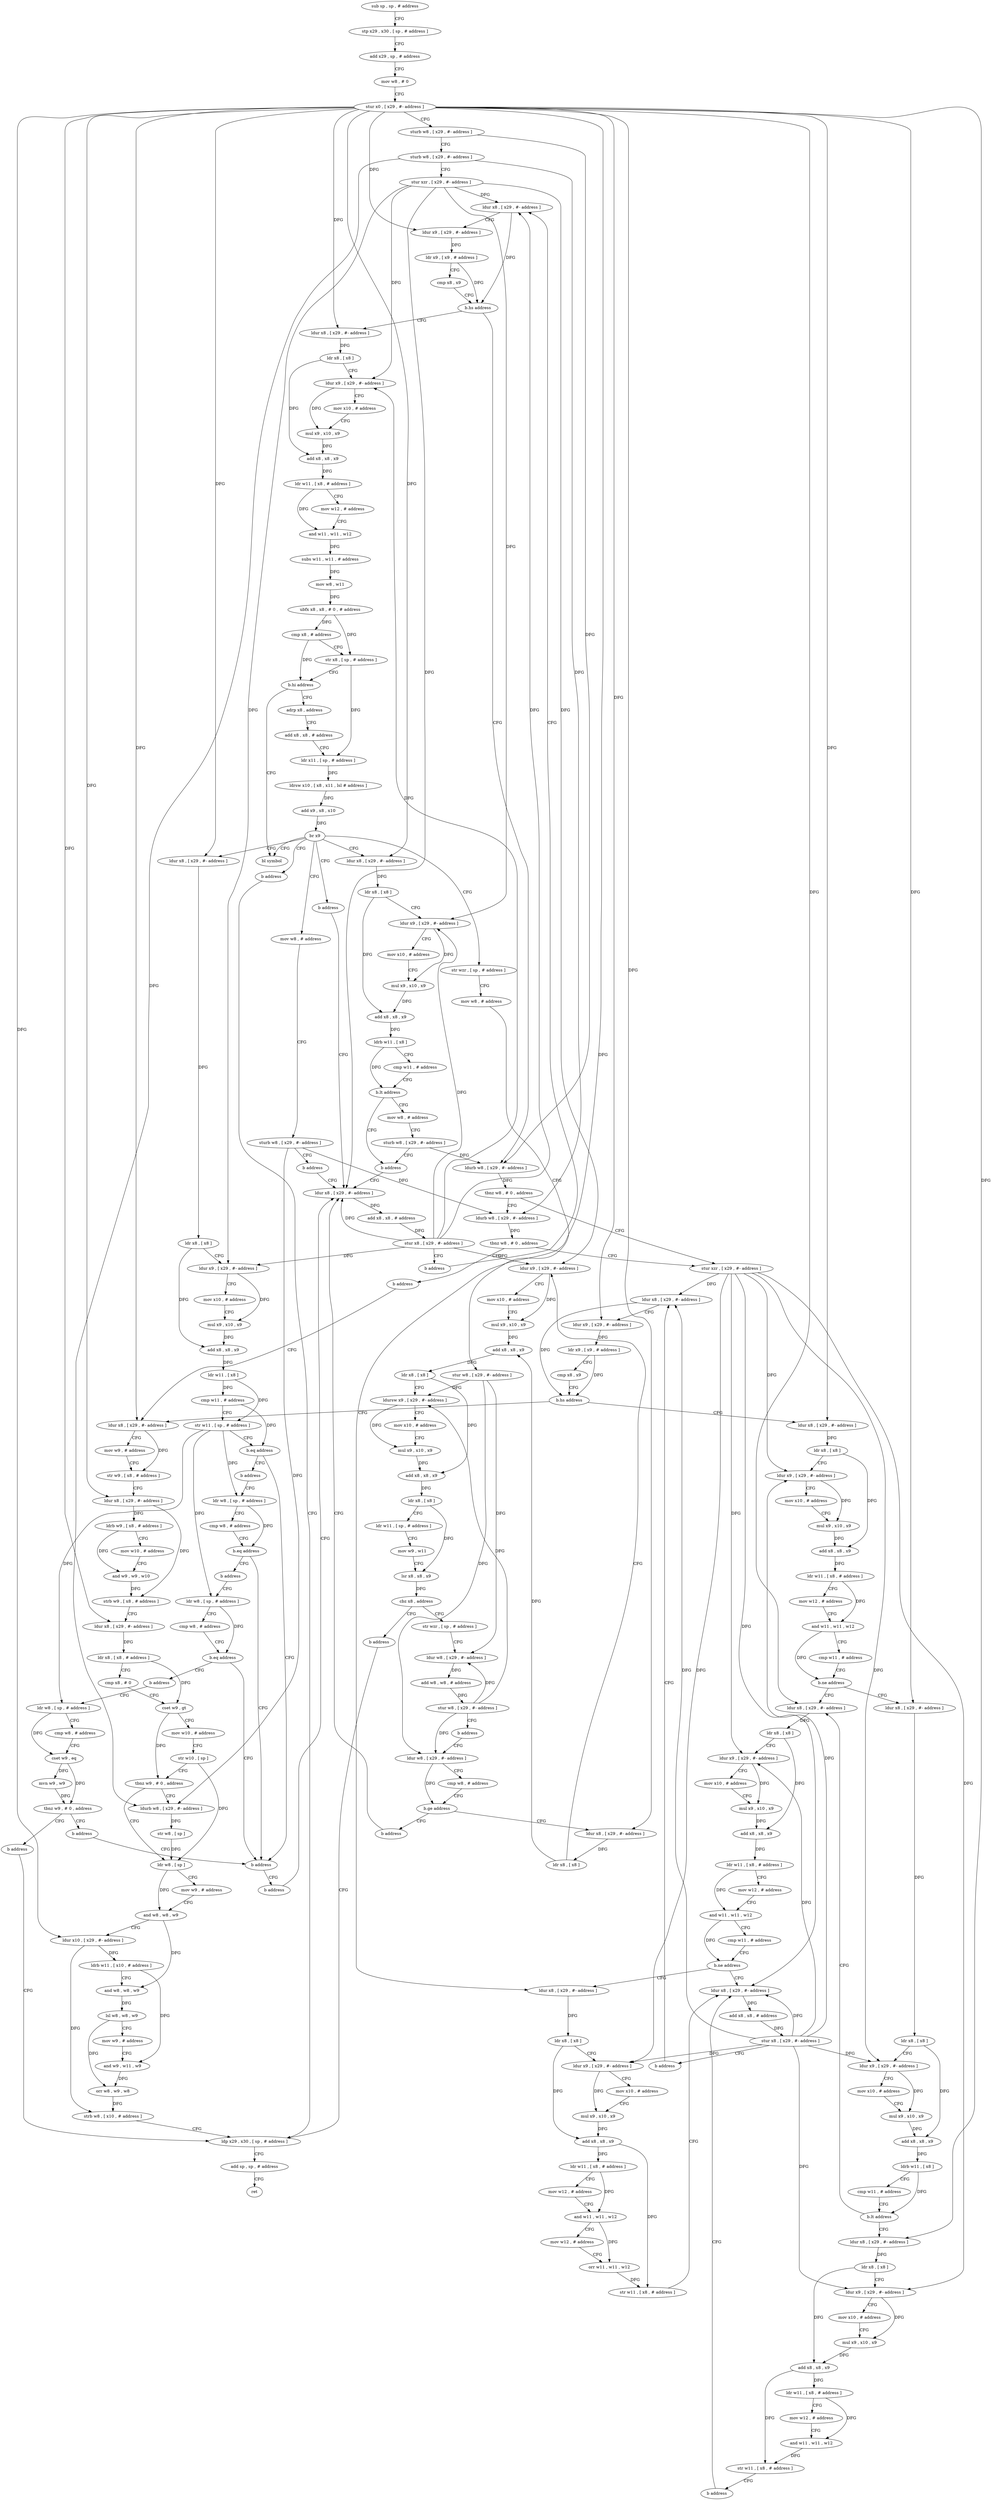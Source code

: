 digraph "func" {
"4239704" [label = "sub sp , sp , # address" ]
"4239708" [label = "stp x29 , x30 , [ sp , # address ]" ]
"4239712" [label = "add x29 , sp , # address" ]
"4239716" [label = "mov w8 , # 0" ]
"4239720" [label = "stur x0 , [ x29 , #- address ]" ]
"4239724" [label = "sturb w8 , [ x29 , #- address ]" ]
"4239728" [label = "sturb w8 , [ x29 , #- address ]" ]
"4239732" [label = "stur xzr , [ x29 , #- address ]" ]
"4239736" [label = "ldur x8 , [ x29 , #- address ]" ]
"4240156" [label = "ldurb w8 , [ x29 , #- address ]" ]
"4240160" [label = "tbnz w8 , # 0 , address" ]
"4240176" [label = "stur xzr , [ x29 , #- address ]" ]
"4240164" [label = "ldurb w8 , [ x29 , #- address ]" ]
"4239756" [label = "ldur x8 , [ x29 , #- address ]" ]
"4239760" [label = "ldr x8 , [ x8 ]" ]
"4239764" [label = "ldur x9 , [ x29 , #- address ]" ]
"4239768" [label = "mov x10 , # address" ]
"4239772" [label = "mul x9 , x10 , x9" ]
"4239776" [label = "add x8 , x8 , x9" ]
"4239780" [label = "ldr w11 , [ x8 , # address ]" ]
"4239784" [label = "mov w12 , # address" ]
"4239788" [label = "and w11 , w11 , w12" ]
"4239792" [label = "subs w11 , w11 , # address" ]
"4239796" [label = "mov w8 , w11" ]
"4239800" [label = "ubfx x8 , x8 , # 0 , # address" ]
"4239804" [label = "cmp x8 , # address" ]
"4239808" [label = "str x8 , [ sp , # address ]" ]
"4239812" [label = "b.hi address" ]
"4240136" [label = "bl symbol" ]
"4239816" [label = "adrp x8 , address" ]
"4240180" [label = "ldur x8 , [ x29 , #- address ]" ]
"4240168" [label = "tbnz w8 , # 0 , address" ]
"4240172" [label = "b address" ]
"4239820" [label = "add x8 , x8 , # address" ]
"4239824" [label = "ldr x11 , [ sp , # address ]" ]
"4239828" [label = "ldrsw x10 , [ x8 , x11 , lsl # address ]" ]
"4239832" [label = "add x9 , x8 , x10" ]
"4239836" [label = "br x9" ]
"4239840" [label = "ldur x8 , [ x29 , #- address ]" ]
"4239888" [label = "ldur x8 , [ x29 , #- address ]" ]
"4240000" [label = "mov w8 , # address" ]
"4240012" [label = "b address" ]
"4240016" [label = "b address" ]
"4240020" [label = "str wzr , [ sp , # address ]" ]
"4240432" [label = "ldur x8 , [ x29 , #- address ]" ]
"4240436" [label = "mov w9 , # address" ]
"4240440" [label = "str w9 , [ x8 , # address ]" ]
"4240444" [label = "ldur x8 , [ x29 , #- address ]" ]
"4240448" [label = "ldrb w9 , [ x8 , # address ]" ]
"4240452" [label = "mov w10 , # address" ]
"4240456" [label = "and w9 , w9 , w10" ]
"4240460" [label = "strb w9 , [ x8 , # address ]" ]
"4240464" [label = "ldur x8 , [ x29 , #- address ]" ]
"4240468" [label = "ldr x8 , [ x8 , # address ]" ]
"4240472" [label = "cmp x8 , # 0" ]
"4240476" [label = "cset w9 , gt" ]
"4240480" [label = "mov w10 , # address" ]
"4240484" [label = "str w10 , [ sp ]" ]
"4240488" [label = "tbnz w9 , # 0 , address" ]
"4240500" [label = "ldr w8 , [ sp ]" ]
"4240492" [label = "ldurb w8 , [ x29 , #- address ]" ]
"4240200" [label = "ldur x8 , [ x29 , #- address ]" ]
"4240204" [label = "ldr x8 , [ x8 ]" ]
"4240208" [label = "ldur x9 , [ x29 , #- address ]" ]
"4240212" [label = "mov x10 , # address" ]
"4240216" [label = "mul x9 , x10 , x9" ]
"4240220" [label = "add x8 , x8 , x9" ]
"4240224" [label = "ldr w11 , [ x8 , # address ]" ]
"4240228" [label = "mov w12 , # address" ]
"4240232" [label = "and w11 , w11 , w12" ]
"4240236" [label = "cmp w11 , # address" ]
"4240240" [label = "b.ne address" ]
"4240324" [label = "ldur x8 , [ x29 , #- address ]" ]
"4240244" [label = "ldur x8 , [ x29 , #- address ]" ]
"4239844" [label = "ldr x8 , [ x8 ]" ]
"4239848" [label = "ldur x9 , [ x29 , #- address ]" ]
"4239852" [label = "mov x10 , # address" ]
"4239856" [label = "mul x9 , x10 , x9" ]
"4239860" [label = "add x8 , x8 , x9" ]
"4239864" [label = "ldrb w11 , [ x8 ]" ]
"4239868" [label = "cmp w11 , # address" ]
"4239872" [label = "b.lt address" ]
"4239884" [label = "b address" ]
"4239876" [label = "mov w8 , # address" ]
"4239892" [label = "ldr x8 , [ x8 ]" ]
"4239896" [label = "ldur x9 , [ x29 , #- address ]" ]
"4239900" [label = "mov x10 , # address" ]
"4239904" [label = "mul x9 , x10 , x9" ]
"4239908" [label = "add x8 , x8 , x9" ]
"4239912" [label = "ldr w11 , [ x8 ]" ]
"4239916" [label = "cmp w11 , # address" ]
"4239920" [label = "str w11 , [ sp , # address ]" ]
"4239924" [label = "b.eq address" ]
"4239988" [label = "b address" ]
"4239928" [label = "b address" ]
"4240004" [label = "sturb w8 , [ x29 , #- address ]" ]
"4240008" [label = "b address" ]
"4240140" [label = "ldur x8 , [ x29 , #- address ]" ]
"4240544" [label = "ldp x29 , x30 , [ sp , # address ]" ]
"4240024" [label = "mov w8 , # address" ]
"4240028" [label = "stur w8 , [ x29 , #- address ]" ]
"4240032" [label = "ldur w8 , [ x29 , #- address ]" ]
"4240504" [label = "mov w9 , # address" ]
"4240508" [label = "and w8 , w8 , w9" ]
"4240512" [label = "ldur x10 , [ x29 , #- address ]" ]
"4240516" [label = "ldrb w11 , [ x10 , # address ]" ]
"4240520" [label = "and w8 , w8 , w9" ]
"4240524" [label = "lsl w8 , w8 , w9" ]
"4240528" [label = "mov w9 , # address" ]
"4240532" [label = "and w9 , w11 , w9" ]
"4240536" [label = "orr w8 , w9 , w8" ]
"4240540" [label = "strb w8 , [ x10 , # address ]" ]
"4240496" [label = "str w8 , [ sp ]" ]
"4240328" [label = "ldr x8 , [ x8 ]" ]
"4240332" [label = "ldur x9 , [ x29 , #- address ]" ]
"4240336" [label = "mov x10 , # address" ]
"4240340" [label = "mul x9 , x10 , x9" ]
"4240344" [label = "add x8 , x8 , x9" ]
"4240348" [label = "ldr w11 , [ x8 , # address ]" ]
"4240352" [label = "mov w12 , # address" ]
"4240356" [label = "and w11 , w11 , w12" ]
"4240360" [label = "cmp w11 , # address" ]
"4240364" [label = "b.ne address" ]
"4240416" [label = "ldur x8 , [ x29 , #- address ]" ]
"4240368" [label = "ldur x8 , [ x29 , #- address ]" ]
"4240248" [label = "ldr x8 , [ x8 ]" ]
"4240252" [label = "ldur x9 , [ x29 , #- address ]" ]
"4240256" [label = "mov x10 , # address" ]
"4240260" [label = "mul x9 , x10 , x9" ]
"4240264" [label = "add x8 , x8 , x9" ]
"4240268" [label = "ldrb w11 , [ x8 ]" ]
"4240272" [label = "cmp w11 , # address" ]
"4240276" [label = "b.lt address" ]
"4240280" [label = "ldur x8 , [ x29 , #- address ]" ]
"4239880" [label = "sturb w8 , [ x29 , #- address ]" ]
"4239996" [label = "b address" ]
"4239932" [label = "ldr w8 , [ sp , # address ]" ]
"4240144" [label = "add x8 , x8 , # address" ]
"4240148" [label = "stur x8 , [ x29 , #- address ]" ]
"4240152" [label = "b address" ]
"4240548" [label = "add sp , sp , # address" ]
"4240552" [label = "ret" ]
"4240132" [label = "b address" ]
"4240044" [label = "ldur x8 , [ x29 , #- address ]" ]
"4240048" [label = "ldr x8 , [ x8 ]" ]
"4240052" [label = "ldur x9 , [ x29 , #- address ]" ]
"4240056" [label = "mov x10 , # address" ]
"4240060" [label = "mul x9 , x10 , x9" ]
"4240064" [label = "add x8 , x8 , x9" ]
"4240068" [label = "ldr x8 , [ x8 ]" ]
"4240072" [label = "ldursw x9 , [ x29 , #- address ]" ]
"4240076" [label = "mov x10 , # address" ]
"4240080" [label = "mul x9 , x10 , x9" ]
"4240084" [label = "add x8 , x8 , x9" ]
"4240088" [label = "ldr x8 , [ x8 ]" ]
"4240092" [label = "ldr w11 , [ sp , # address ]" ]
"4240096" [label = "mov w9 , w11" ]
"4240100" [label = "lsr x8 , x8 , x9" ]
"4240104" [label = "cbz x8 , address" ]
"4240112" [label = "str wzr , [ sp , # address ]" ]
"4240108" [label = "b address" ]
"4240420" [label = "add x8 , x8 , # address" ]
"4240424" [label = "stur x8 , [ x29 , #- address ]" ]
"4240428" [label = "b address" ]
"4240372" [label = "ldr x8 , [ x8 ]" ]
"4240376" [label = "ldur x9 , [ x29 , #- address ]" ]
"4240380" [label = "mov x10 , # address" ]
"4240384" [label = "mul x9 , x10 , x9" ]
"4240388" [label = "add x8 , x8 , x9" ]
"4240392" [label = "ldr w11 , [ x8 , # address ]" ]
"4240396" [label = "mov w12 , # address" ]
"4240400" [label = "and w11 , w11 , w12" ]
"4240404" [label = "mov w12 , # address" ]
"4240408" [label = "orr w11 , w11 , w12" ]
"4240412" [label = "str w11 , [ x8 , # address ]" ]
"4240284" [label = "ldr x8 , [ x8 ]" ]
"4240288" [label = "ldur x9 , [ x29 , #- address ]" ]
"4240292" [label = "mov x10 , # address" ]
"4240296" [label = "mul x9 , x10 , x9" ]
"4240300" [label = "add x8 , x8 , x9" ]
"4240304" [label = "ldr w11 , [ x8 , # address ]" ]
"4240308" [label = "mov w12 , # address" ]
"4240312" [label = "and w11 , w11 , w12" ]
"4240316" [label = "str w11 , [ x8 , # address ]" ]
"4240320" [label = "b address" ]
"4239936" [label = "cmp w8 , # address" ]
"4239940" [label = "b.eq address" ]
"4239944" [label = "b address" ]
"4239740" [label = "ldur x9 , [ x29 , #- address ]" ]
"4239744" [label = "ldr x9 , [ x9 , # address ]" ]
"4239748" [label = "cmp x8 , x9" ]
"4239752" [label = "b.hs address" ]
"4240116" [label = "ldur w8 , [ x29 , #- address ]" ]
"4240120" [label = "add w8 , w8 , # address" ]
"4240124" [label = "stur w8 , [ x29 , #- address ]" ]
"4240128" [label = "b address" ]
"4240184" [label = "ldur x9 , [ x29 , #- address ]" ]
"4240188" [label = "ldr x9 , [ x9 , # address ]" ]
"4240192" [label = "cmp x8 , x9" ]
"4240196" [label = "b.hs address" ]
"4239948" [label = "ldr w8 , [ sp , # address ]" ]
"4240036" [label = "cmp w8 , # address" ]
"4240040" [label = "b.ge address" ]
"4239952" [label = "cmp w8 , # address" ]
"4239956" [label = "b.eq address" ]
"4239960" [label = "b address" ]
"4239964" [label = "ldr w8 , [ sp , # address ]" ]
"4239968" [label = "cmp w8 , # address" ]
"4239972" [label = "cset w9 , eq" ]
"4239976" [label = "mvn w9 , w9" ]
"4239980" [label = "tbnz w9 , # 0 , address" ]
"4239992" [label = "b address" ]
"4239984" [label = "b address" ]
"4239704" -> "4239708" [ label = "CFG" ]
"4239708" -> "4239712" [ label = "CFG" ]
"4239712" -> "4239716" [ label = "CFG" ]
"4239716" -> "4239720" [ label = "CFG" ]
"4239720" -> "4239724" [ label = "CFG" ]
"4239720" -> "4239740" [ label = "DFG" ]
"4239720" -> "4239756" [ label = "DFG" ]
"4239720" -> "4240184" [ label = "DFG" ]
"4239720" -> "4239840" [ label = "DFG" ]
"4239720" -> "4239888" [ label = "DFG" ]
"4239720" -> "4240432" [ label = "DFG" ]
"4239720" -> "4240444" [ label = "DFG" ]
"4239720" -> "4240464" [ label = "DFG" ]
"4239720" -> "4240200" [ label = "DFG" ]
"4239720" -> "4240324" [ label = "DFG" ]
"4239720" -> "4240244" [ label = "DFG" ]
"4239720" -> "4240044" [ label = "DFG" ]
"4239720" -> "4240368" [ label = "DFG" ]
"4239720" -> "4240280" [ label = "DFG" ]
"4239720" -> "4240512" [ label = "DFG" ]
"4239724" -> "4239728" [ label = "CFG" ]
"4239724" -> "4240156" [ label = "DFG" ]
"4239728" -> "4239732" [ label = "CFG" ]
"4239728" -> "4240164" [ label = "DFG" ]
"4239728" -> "4240492" [ label = "DFG" ]
"4239732" -> "4239736" [ label = "DFG" ]
"4239732" -> "4239764" [ label = "DFG" ]
"4239732" -> "4239848" [ label = "DFG" ]
"4239732" -> "4239896" [ label = "DFG" ]
"4239732" -> "4240140" [ label = "DFG" ]
"4239732" -> "4240052" [ label = "DFG" ]
"4239736" -> "4239740" [ label = "CFG" ]
"4239736" -> "4239752" [ label = "DFG" ]
"4240156" -> "4240160" [ label = "DFG" ]
"4240160" -> "4240176" [ label = "CFG" ]
"4240160" -> "4240164" [ label = "CFG" ]
"4240176" -> "4240180" [ label = "DFG" ]
"4240176" -> "4240208" [ label = "DFG" ]
"4240176" -> "4240332" [ label = "DFG" ]
"4240176" -> "4240252" [ label = "DFG" ]
"4240176" -> "4240416" [ label = "DFG" ]
"4240176" -> "4240376" [ label = "DFG" ]
"4240176" -> "4240288" [ label = "DFG" ]
"4240164" -> "4240168" [ label = "DFG" ]
"4239756" -> "4239760" [ label = "DFG" ]
"4239760" -> "4239764" [ label = "CFG" ]
"4239760" -> "4239776" [ label = "DFG" ]
"4239764" -> "4239768" [ label = "CFG" ]
"4239764" -> "4239772" [ label = "DFG" ]
"4239768" -> "4239772" [ label = "CFG" ]
"4239772" -> "4239776" [ label = "DFG" ]
"4239776" -> "4239780" [ label = "DFG" ]
"4239780" -> "4239784" [ label = "CFG" ]
"4239780" -> "4239788" [ label = "DFG" ]
"4239784" -> "4239788" [ label = "CFG" ]
"4239788" -> "4239792" [ label = "DFG" ]
"4239792" -> "4239796" [ label = "DFG" ]
"4239796" -> "4239800" [ label = "DFG" ]
"4239800" -> "4239804" [ label = "DFG" ]
"4239800" -> "4239808" [ label = "DFG" ]
"4239804" -> "4239808" [ label = "CFG" ]
"4239804" -> "4239812" [ label = "DFG" ]
"4239808" -> "4239812" [ label = "CFG" ]
"4239808" -> "4239824" [ label = "DFG" ]
"4239812" -> "4240136" [ label = "CFG" ]
"4239812" -> "4239816" [ label = "CFG" ]
"4239816" -> "4239820" [ label = "CFG" ]
"4240180" -> "4240184" [ label = "CFG" ]
"4240180" -> "4240196" [ label = "DFG" ]
"4240168" -> "4240176" [ label = "CFG" ]
"4240168" -> "4240172" [ label = "CFG" ]
"4240172" -> "4240432" [ label = "CFG" ]
"4239820" -> "4239824" [ label = "CFG" ]
"4239824" -> "4239828" [ label = "DFG" ]
"4239828" -> "4239832" [ label = "DFG" ]
"4239832" -> "4239836" [ label = "DFG" ]
"4239836" -> "4239840" [ label = "CFG" ]
"4239836" -> "4239888" [ label = "CFG" ]
"4239836" -> "4240000" [ label = "CFG" ]
"4239836" -> "4240012" [ label = "CFG" ]
"4239836" -> "4240016" [ label = "CFG" ]
"4239836" -> "4240020" [ label = "CFG" ]
"4239836" -> "4240136" [ label = "CFG" ]
"4239840" -> "4239844" [ label = "DFG" ]
"4239888" -> "4239892" [ label = "DFG" ]
"4240000" -> "4240004" [ label = "CFG" ]
"4240012" -> "4240140" [ label = "CFG" ]
"4240016" -> "4240544" [ label = "CFG" ]
"4240020" -> "4240024" [ label = "CFG" ]
"4240432" -> "4240436" [ label = "CFG" ]
"4240432" -> "4240440" [ label = "DFG" ]
"4240436" -> "4240440" [ label = "CFG" ]
"4240440" -> "4240444" [ label = "CFG" ]
"4240444" -> "4240448" [ label = "DFG" ]
"4240444" -> "4240460" [ label = "DFG" ]
"4240448" -> "4240452" [ label = "CFG" ]
"4240448" -> "4240456" [ label = "DFG" ]
"4240452" -> "4240456" [ label = "CFG" ]
"4240456" -> "4240460" [ label = "DFG" ]
"4240460" -> "4240464" [ label = "CFG" ]
"4240464" -> "4240468" [ label = "DFG" ]
"4240468" -> "4240472" [ label = "CFG" ]
"4240468" -> "4240476" [ label = "DFG" ]
"4240472" -> "4240476" [ label = "CFG" ]
"4240476" -> "4240480" [ label = "CFG" ]
"4240476" -> "4240488" [ label = "DFG" ]
"4240480" -> "4240484" [ label = "CFG" ]
"4240484" -> "4240488" [ label = "CFG" ]
"4240484" -> "4240500" [ label = "DFG" ]
"4240488" -> "4240500" [ label = "CFG" ]
"4240488" -> "4240492" [ label = "CFG" ]
"4240500" -> "4240504" [ label = "CFG" ]
"4240500" -> "4240508" [ label = "DFG" ]
"4240492" -> "4240496" [ label = "DFG" ]
"4240200" -> "4240204" [ label = "DFG" ]
"4240204" -> "4240208" [ label = "CFG" ]
"4240204" -> "4240220" [ label = "DFG" ]
"4240208" -> "4240212" [ label = "CFG" ]
"4240208" -> "4240216" [ label = "DFG" ]
"4240212" -> "4240216" [ label = "CFG" ]
"4240216" -> "4240220" [ label = "DFG" ]
"4240220" -> "4240224" [ label = "DFG" ]
"4240224" -> "4240228" [ label = "CFG" ]
"4240224" -> "4240232" [ label = "DFG" ]
"4240228" -> "4240232" [ label = "CFG" ]
"4240232" -> "4240236" [ label = "CFG" ]
"4240232" -> "4240240" [ label = "DFG" ]
"4240236" -> "4240240" [ label = "CFG" ]
"4240240" -> "4240324" [ label = "CFG" ]
"4240240" -> "4240244" [ label = "CFG" ]
"4240324" -> "4240328" [ label = "DFG" ]
"4240244" -> "4240248" [ label = "DFG" ]
"4239844" -> "4239848" [ label = "CFG" ]
"4239844" -> "4239860" [ label = "DFG" ]
"4239848" -> "4239852" [ label = "CFG" ]
"4239848" -> "4239856" [ label = "DFG" ]
"4239852" -> "4239856" [ label = "CFG" ]
"4239856" -> "4239860" [ label = "DFG" ]
"4239860" -> "4239864" [ label = "DFG" ]
"4239864" -> "4239868" [ label = "CFG" ]
"4239864" -> "4239872" [ label = "DFG" ]
"4239868" -> "4239872" [ label = "CFG" ]
"4239872" -> "4239884" [ label = "CFG" ]
"4239872" -> "4239876" [ label = "CFG" ]
"4239884" -> "4240140" [ label = "CFG" ]
"4239876" -> "4239880" [ label = "CFG" ]
"4239892" -> "4239896" [ label = "CFG" ]
"4239892" -> "4239908" [ label = "DFG" ]
"4239896" -> "4239900" [ label = "CFG" ]
"4239896" -> "4239904" [ label = "DFG" ]
"4239900" -> "4239904" [ label = "CFG" ]
"4239904" -> "4239908" [ label = "DFG" ]
"4239908" -> "4239912" [ label = "DFG" ]
"4239912" -> "4239916" [ label = "DFG" ]
"4239912" -> "4239920" [ label = "DFG" ]
"4239916" -> "4239920" [ label = "CFG" ]
"4239916" -> "4239924" [ label = "DFG" ]
"4239920" -> "4239924" [ label = "CFG" ]
"4239920" -> "4239932" [ label = "DFG" ]
"4239920" -> "4239948" [ label = "DFG" ]
"4239920" -> "4239964" [ label = "DFG" ]
"4239924" -> "4239988" [ label = "CFG" ]
"4239924" -> "4239928" [ label = "CFG" ]
"4239988" -> "4239996" [ label = "CFG" ]
"4239928" -> "4239932" [ label = "CFG" ]
"4240004" -> "4240008" [ label = "CFG" ]
"4240004" -> "4240164" [ label = "DFG" ]
"4240004" -> "4240492" [ label = "DFG" ]
"4240008" -> "4240140" [ label = "CFG" ]
"4240140" -> "4240144" [ label = "DFG" ]
"4240544" -> "4240548" [ label = "CFG" ]
"4240024" -> "4240028" [ label = "CFG" ]
"4240028" -> "4240032" [ label = "DFG" ]
"4240028" -> "4240072" [ label = "DFG" ]
"4240028" -> "4240116" [ label = "DFG" ]
"4240032" -> "4240036" [ label = "CFG" ]
"4240032" -> "4240040" [ label = "DFG" ]
"4240504" -> "4240508" [ label = "CFG" ]
"4240508" -> "4240512" [ label = "CFG" ]
"4240508" -> "4240520" [ label = "DFG" ]
"4240512" -> "4240516" [ label = "DFG" ]
"4240512" -> "4240540" [ label = "DFG" ]
"4240516" -> "4240520" [ label = "CFG" ]
"4240516" -> "4240532" [ label = "DFG" ]
"4240520" -> "4240524" [ label = "DFG" ]
"4240524" -> "4240528" [ label = "CFG" ]
"4240524" -> "4240536" [ label = "DFG" ]
"4240528" -> "4240532" [ label = "CFG" ]
"4240532" -> "4240536" [ label = "DFG" ]
"4240536" -> "4240540" [ label = "DFG" ]
"4240540" -> "4240544" [ label = "CFG" ]
"4240496" -> "4240500" [ label = "DFG" ]
"4240328" -> "4240332" [ label = "CFG" ]
"4240328" -> "4240344" [ label = "DFG" ]
"4240332" -> "4240336" [ label = "CFG" ]
"4240332" -> "4240340" [ label = "DFG" ]
"4240336" -> "4240340" [ label = "CFG" ]
"4240340" -> "4240344" [ label = "DFG" ]
"4240344" -> "4240348" [ label = "DFG" ]
"4240348" -> "4240352" [ label = "CFG" ]
"4240348" -> "4240356" [ label = "DFG" ]
"4240352" -> "4240356" [ label = "CFG" ]
"4240356" -> "4240360" [ label = "CFG" ]
"4240356" -> "4240364" [ label = "DFG" ]
"4240360" -> "4240364" [ label = "CFG" ]
"4240364" -> "4240416" [ label = "CFG" ]
"4240364" -> "4240368" [ label = "CFG" ]
"4240416" -> "4240420" [ label = "DFG" ]
"4240368" -> "4240372" [ label = "DFG" ]
"4240248" -> "4240252" [ label = "CFG" ]
"4240248" -> "4240264" [ label = "DFG" ]
"4240252" -> "4240256" [ label = "CFG" ]
"4240252" -> "4240260" [ label = "DFG" ]
"4240256" -> "4240260" [ label = "CFG" ]
"4240260" -> "4240264" [ label = "DFG" ]
"4240264" -> "4240268" [ label = "DFG" ]
"4240268" -> "4240272" [ label = "CFG" ]
"4240268" -> "4240276" [ label = "DFG" ]
"4240272" -> "4240276" [ label = "CFG" ]
"4240276" -> "4240324" [ label = "CFG" ]
"4240276" -> "4240280" [ label = "CFG" ]
"4240280" -> "4240284" [ label = "DFG" ]
"4239880" -> "4239884" [ label = "CFG" ]
"4239880" -> "4240156" [ label = "DFG" ]
"4239996" -> "4240140" [ label = "CFG" ]
"4239932" -> "4239936" [ label = "CFG" ]
"4239932" -> "4239940" [ label = "DFG" ]
"4240144" -> "4240148" [ label = "DFG" ]
"4240148" -> "4240152" [ label = "CFG" ]
"4240148" -> "4239736" [ label = "DFG" ]
"4240148" -> "4239764" [ label = "DFG" ]
"4240148" -> "4239848" [ label = "DFG" ]
"4240148" -> "4239896" [ label = "DFG" ]
"4240148" -> "4240140" [ label = "DFG" ]
"4240148" -> "4240052" [ label = "DFG" ]
"4240152" -> "4239736" [ label = "CFG" ]
"4240548" -> "4240552" [ label = "CFG" ]
"4240132" -> "4240140" [ label = "CFG" ]
"4240044" -> "4240048" [ label = "DFG" ]
"4240048" -> "4240052" [ label = "CFG" ]
"4240048" -> "4240064" [ label = "DFG" ]
"4240052" -> "4240056" [ label = "CFG" ]
"4240052" -> "4240060" [ label = "DFG" ]
"4240056" -> "4240060" [ label = "CFG" ]
"4240060" -> "4240064" [ label = "DFG" ]
"4240064" -> "4240068" [ label = "DFG" ]
"4240068" -> "4240072" [ label = "CFG" ]
"4240068" -> "4240084" [ label = "DFG" ]
"4240072" -> "4240076" [ label = "CFG" ]
"4240072" -> "4240080" [ label = "DFG" ]
"4240076" -> "4240080" [ label = "CFG" ]
"4240080" -> "4240084" [ label = "DFG" ]
"4240084" -> "4240088" [ label = "DFG" ]
"4240088" -> "4240092" [ label = "CFG" ]
"4240088" -> "4240100" [ label = "DFG" ]
"4240092" -> "4240096" [ label = "CFG" ]
"4240096" -> "4240100" [ label = "CFG" ]
"4240100" -> "4240104" [ label = "DFG" ]
"4240104" -> "4240112" [ label = "CFG" ]
"4240104" -> "4240108" [ label = "CFG" ]
"4240112" -> "4240116" [ label = "CFG" ]
"4240108" -> "4240544" [ label = "CFG" ]
"4240420" -> "4240424" [ label = "DFG" ]
"4240424" -> "4240428" [ label = "CFG" ]
"4240424" -> "4240180" [ label = "DFG" ]
"4240424" -> "4240208" [ label = "DFG" ]
"4240424" -> "4240332" [ label = "DFG" ]
"4240424" -> "4240252" [ label = "DFG" ]
"4240424" -> "4240416" [ label = "DFG" ]
"4240424" -> "4240376" [ label = "DFG" ]
"4240424" -> "4240288" [ label = "DFG" ]
"4240428" -> "4240180" [ label = "CFG" ]
"4240372" -> "4240376" [ label = "CFG" ]
"4240372" -> "4240388" [ label = "DFG" ]
"4240376" -> "4240380" [ label = "CFG" ]
"4240376" -> "4240384" [ label = "DFG" ]
"4240380" -> "4240384" [ label = "CFG" ]
"4240384" -> "4240388" [ label = "DFG" ]
"4240388" -> "4240392" [ label = "DFG" ]
"4240388" -> "4240412" [ label = "DFG" ]
"4240392" -> "4240396" [ label = "CFG" ]
"4240392" -> "4240400" [ label = "DFG" ]
"4240396" -> "4240400" [ label = "CFG" ]
"4240400" -> "4240404" [ label = "CFG" ]
"4240400" -> "4240408" [ label = "DFG" ]
"4240404" -> "4240408" [ label = "CFG" ]
"4240408" -> "4240412" [ label = "DFG" ]
"4240412" -> "4240416" [ label = "CFG" ]
"4240284" -> "4240288" [ label = "CFG" ]
"4240284" -> "4240300" [ label = "DFG" ]
"4240288" -> "4240292" [ label = "CFG" ]
"4240288" -> "4240296" [ label = "DFG" ]
"4240292" -> "4240296" [ label = "CFG" ]
"4240296" -> "4240300" [ label = "DFG" ]
"4240300" -> "4240304" [ label = "DFG" ]
"4240300" -> "4240316" [ label = "DFG" ]
"4240304" -> "4240308" [ label = "CFG" ]
"4240304" -> "4240312" [ label = "DFG" ]
"4240308" -> "4240312" [ label = "CFG" ]
"4240312" -> "4240316" [ label = "DFG" ]
"4240316" -> "4240320" [ label = "CFG" ]
"4240320" -> "4240416" [ label = "CFG" ]
"4239936" -> "4239940" [ label = "CFG" ]
"4239940" -> "4239988" [ label = "CFG" ]
"4239940" -> "4239944" [ label = "CFG" ]
"4239944" -> "4239948" [ label = "CFG" ]
"4239740" -> "4239744" [ label = "DFG" ]
"4239744" -> "4239748" [ label = "CFG" ]
"4239744" -> "4239752" [ label = "DFG" ]
"4239748" -> "4239752" [ label = "CFG" ]
"4239752" -> "4240156" [ label = "CFG" ]
"4239752" -> "4239756" [ label = "CFG" ]
"4240116" -> "4240120" [ label = "DFG" ]
"4240120" -> "4240124" [ label = "DFG" ]
"4240124" -> "4240128" [ label = "CFG" ]
"4240124" -> "4240032" [ label = "DFG" ]
"4240124" -> "4240072" [ label = "DFG" ]
"4240124" -> "4240116" [ label = "DFG" ]
"4240128" -> "4240032" [ label = "CFG" ]
"4240184" -> "4240188" [ label = "DFG" ]
"4240188" -> "4240192" [ label = "CFG" ]
"4240188" -> "4240196" [ label = "DFG" ]
"4240192" -> "4240196" [ label = "CFG" ]
"4240196" -> "4240432" [ label = "CFG" ]
"4240196" -> "4240200" [ label = "CFG" ]
"4239948" -> "4239952" [ label = "CFG" ]
"4239948" -> "4239956" [ label = "DFG" ]
"4240036" -> "4240040" [ label = "CFG" ]
"4240040" -> "4240132" [ label = "CFG" ]
"4240040" -> "4240044" [ label = "CFG" ]
"4239952" -> "4239956" [ label = "CFG" ]
"4239956" -> "4239988" [ label = "CFG" ]
"4239956" -> "4239960" [ label = "CFG" ]
"4239960" -> "4239964" [ label = "CFG" ]
"4239964" -> "4239968" [ label = "CFG" ]
"4239964" -> "4239972" [ label = "DFG" ]
"4239968" -> "4239972" [ label = "CFG" ]
"4239972" -> "4239976" [ label = "DFG" ]
"4239972" -> "4239980" [ label = "DFG" ]
"4239976" -> "4239980" [ label = "DFG" ]
"4239980" -> "4239992" [ label = "CFG" ]
"4239980" -> "4239984" [ label = "CFG" ]
"4239992" -> "4240544" [ label = "CFG" ]
"4239984" -> "4239988" [ label = "CFG" ]
}
